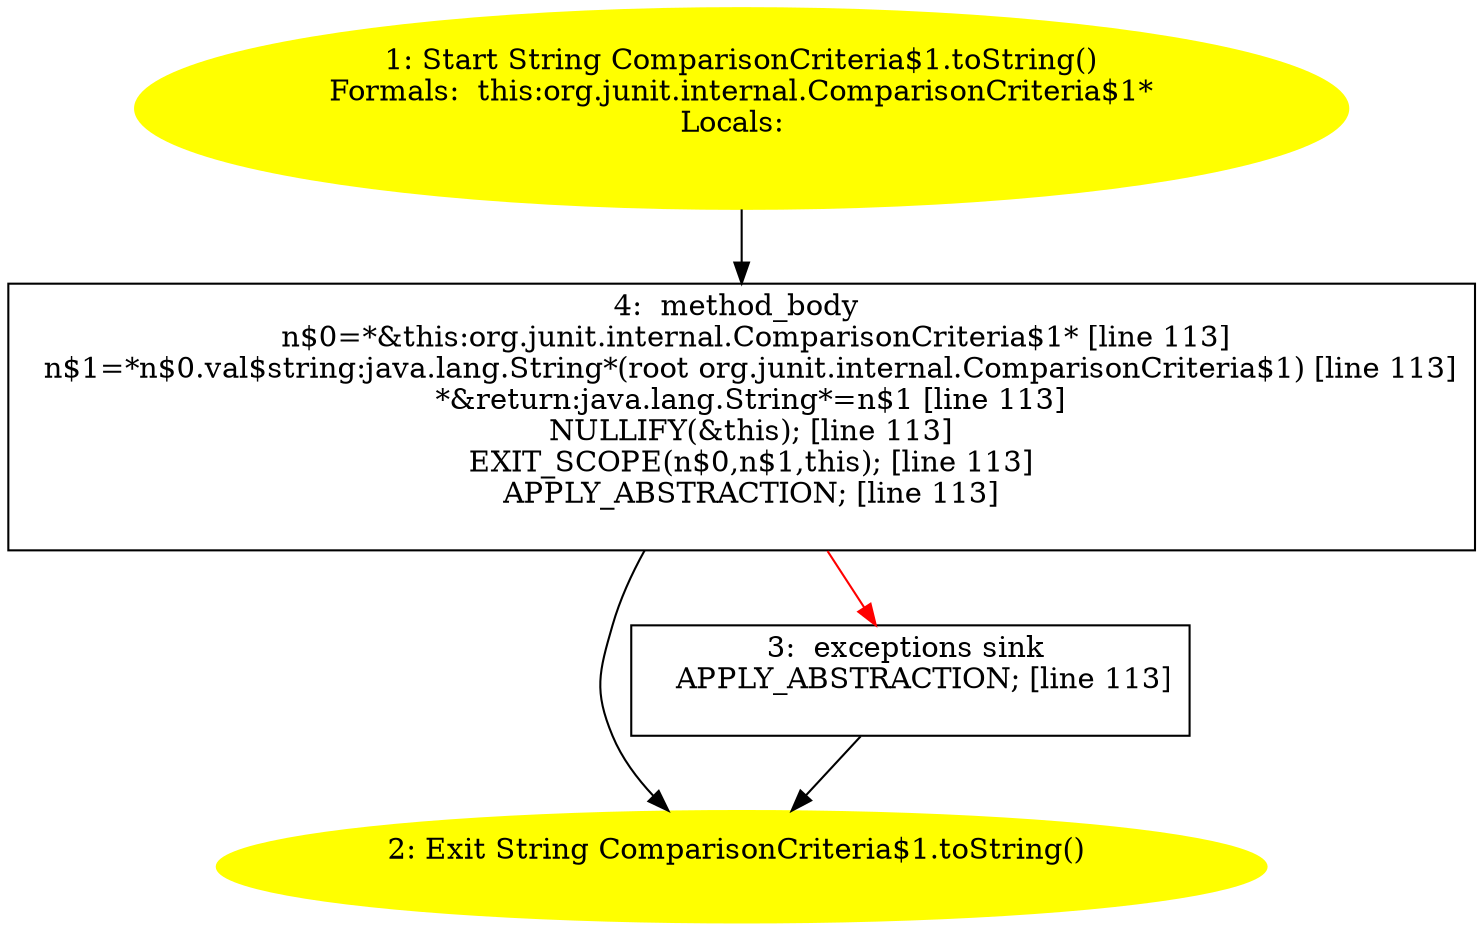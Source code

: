 /* @generated */
digraph cfg {
"org.junit.internal.ComparisonCriteria$1.toString():java.lang.String.24f0e519cc1c319d58cf2ddeea466dc1_1" [label="1: Start String ComparisonCriteria$1.toString()\nFormals:  this:org.junit.internal.ComparisonCriteria$1*\nLocals:  \n  " color=yellow style=filled]
	

	 "org.junit.internal.ComparisonCriteria$1.toString():java.lang.String.24f0e519cc1c319d58cf2ddeea466dc1_1" -> "org.junit.internal.ComparisonCriteria$1.toString():java.lang.String.24f0e519cc1c319d58cf2ddeea466dc1_4" ;
"org.junit.internal.ComparisonCriteria$1.toString():java.lang.String.24f0e519cc1c319d58cf2ddeea466dc1_2" [label="2: Exit String ComparisonCriteria$1.toString() \n  " color=yellow style=filled]
	

"org.junit.internal.ComparisonCriteria$1.toString():java.lang.String.24f0e519cc1c319d58cf2ddeea466dc1_3" [label="3:  exceptions sink \n   APPLY_ABSTRACTION; [line 113]\n " shape="box"]
	

	 "org.junit.internal.ComparisonCriteria$1.toString():java.lang.String.24f0e519cc1c319d58cf2ddeea466dc1_3" -> "org.junit.internal.ComparisonCriteria$1.toString():java.lang.String.24f0e519cc1c319d58cf2ddeea466dc1_2" ;
"org.junit.internal.ComparisonCriteria$1.toString():java.lang.String.24f0e519cc1c319d58cf2ddeea466dc1_4" [label="4:  method_body \n   n$0=*&this:org.junit.internal.ComparisonCriteria$1* [line 113]\n  n$1=*n$0.val$string:java.lang.String*(root org.junit.internal.ComparisonCriteria$1) [line 113]\n  *&return:java.lang.String*=n$1 [line 113]\n  NULLIFY(&this); [line 113]\n  EXIT_SCOPE(n$0,n$1,this); [line 113]\n  APPLY_ABSTRACTION; [line 113]\n " shape="box"]
	

	 "org.junit.internal.ComparisonCriteria$1.toString():java.lang.String.24f0e519cc1c319d58cf2ddeea466dc1_4" -> "org.junit.internal.ComparisonCriteria$1.toString():java.lang.String.24f0e519cc1c319d58cf2ddeea466dc1_2" ;
	 "org.junit.internal.ComparisonCriteria$1.toString():java.lang.String.24f0e519cc1c319d58cf2ddeea466dc1_4" -> "org.junit.internal.ComparisonCriteria$1.toString():java.lang.String.24f0e519cc1c319d58cf2ddeea466dc1_3" [color="red" ];
}
